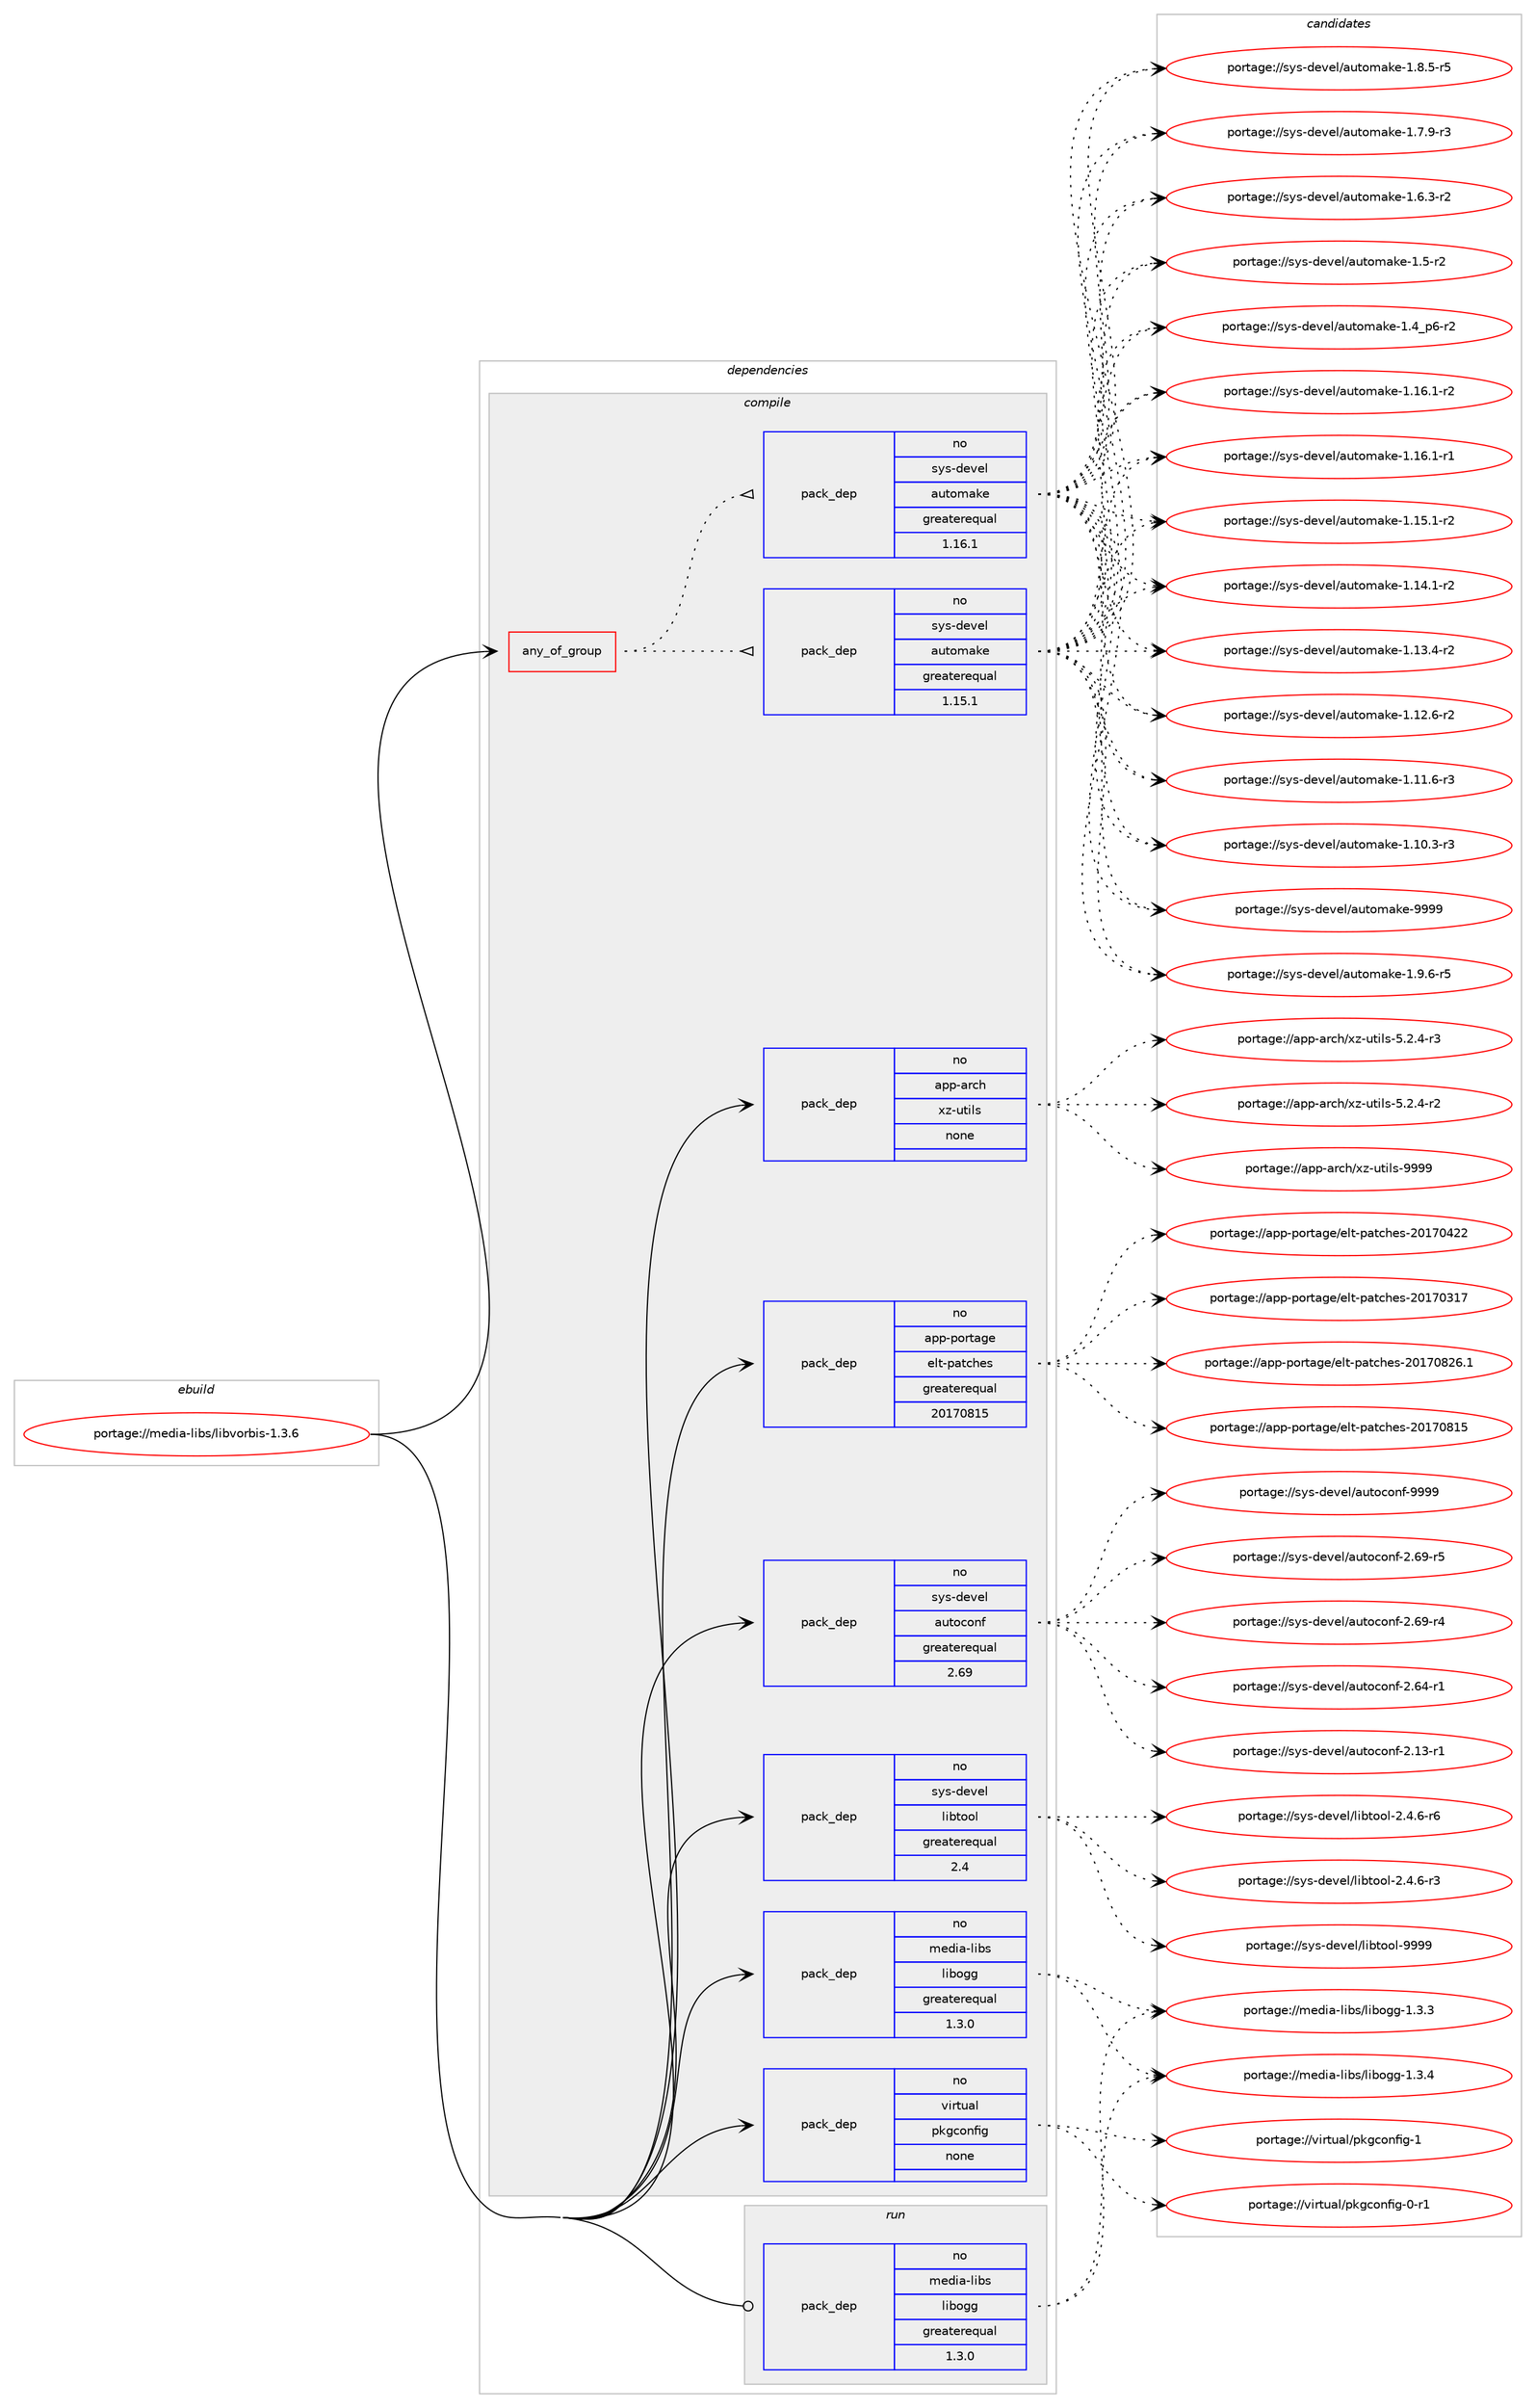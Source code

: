 digraph prolog {

# *************
# Graph options
# *************

newrank=true;
concentrate=true;
compound=true;
graph [rankdir=LR,fontname=Helvetica,fontsize=10,ranksep=1.5];#, ranksep=2.5, nodesep=0.2];
edge  [arrowhead=vee];
node  [fontname=Helvetica,fontsize=10];

# **********
# The ebuild
# **********

subgraph cluster_leftcol {
color=gray;
rank=same;
label=<<i>ebuild</i>>;
id [label="portage://media-libs/libvorbis-1.3.6", color=red, width=4, href="../media-libs/libvorbis-1.3.6.svg"];
}

# ****************
# The dependencies
# ****************

subgraph cluster_midcol {
color=gray;
label=<<i>dependencies</i>>;
subgraph cluster_compile {
fillcolor="#eeeeee";
style=filled;
label=<<i>compile</i>>;
subgraph any3086 {
dependency209688 [label=<<TABLE BORDER="0" CELLBORDER="1" CELLSPACING="0" CELLPADDING="4"><TR><TD CELLPADDING="10">any_of_group</TD></TR></TABLE>>, shape=none, color=red];subgraph pack158629 {
dependency209689 [label=<<TABLE BORDER="0" CELLBORDER="1" CELLSPACING="0" CELLPADDING="4" WIDTH="220"><TR><TD ROWSPAN="6" CELLPADDING="30">pack_dep</TD></TR><TR><TD WIDTH="110">no</TD></TR><TR><TD>sys-devel</TD></TR><TR><TD>automake</TD></TR><TR><TD>greaterequal</TD></TR><TR><TD>1.16.1</TD></TR></TABLE>>, shape=none, color=blue];
}
dependency209688:e -> dependency209689:w [weight=20,style="dotted",arrowhead="oinv"];
subgraph pack158630 {
dependency209690 [label=<<TABLE BORDER="0" CELLBORDER="1" CELLSPACING="0" CELLPADDING="4" WIDTH="220"><TR><TD ROWSPAN="6" CELLPADDING="30">pack_dep</TD></TR><TR><TD WIDTH="110">no</TD></TR><TR><TD>sys-devel</TD></TR><TR><TD>automake</TD></TR><TR><TD>greaterequal</TD></TR><TR><TD>1.15.1</TD></TR></TABLE>>, shape=none, color=blue];
}
dependency209688:e -> dependency209690:w [weight=20,style="dotted",arrowhead="oinv"];
}
id:e -> dependency209688:w [weight=20,style="solid",arrowhead="vee"];
subgraph pack158631 {
dependency209691 [label=<<TABLE BORDER="0" CELLBORDER="1" CELLSPACING="0" CELLPADDING="4" WIDTH="220"><TR><TD ROWSPAN="6" CELLPADDING="30">pack_dep</TD></TR><TR><TD WIDTH="110">no</TD></TR><TR><TD>app-arch</TD></TR><TR><TD>xz-utils</TD></TR><TR><TD>none</TD></TR><TR><TD></TD></TR></TABLE>>, shape=none, color=blue];
}
id:e -> dependency209691:w [weight=20,style="solid",arrowhead="vee"];
subgraph pack158632 {
dependency209692 [label=<<TABLE BORDER="0" CELLBORDER="1" CELLSPACING="0" CELLPADDING="4" WIDTH="220"><TR><TD ROWSPAN="6" CELLPADDING="30">pack_dep</TD></TR><TR><TD WIDTH="110">no</TD></TR><TR><TD>app-portage</TD></TR><TR><TD>elt-patches</TD></TR><TR><TD>greaterequal</TD></TR><TR><TD>20170815</TD></TR></TABLE>>, shape=none, color=blue];
}
id:e -> dependency209692:w [weight=20,style="solid",arrowhead="vee"];
subgraph pack158633 {
dependency209693 [label=<<TABLE BORDER="0" CELLBORDER="1" CELLSPACING="0" CELLPADDING="4" WIDTH="220"><TR><TD ROWSPAN="6" CELLPADDING="30">pack_dep</TD></TR><TR><TD WIDTH="110">no</TD></TR><TR><TD>media-libs</TD></TR><TR><TD>libogg</TD></TR><TR><TD>greaterequal</TD></TR><TR><TD>1.3.0</TD></TR></TABLE>>, shape=none, color=blue];
}
id:e -> dependency209693:w [weight=20,style="solid",arrowhead="vee"];
subgraph pack158634 {
dependency209694 [label=<<TABLE BORDER="0" CELLBORDER="1" CELLSPACING="0" CELLPADDING="4" WIDTH="220"><TR><TD ROWSPAN="6" CELLPADDING="30">pack_dep</TD></TR><TR><TD WIDTH="110">no</TD></TR><TR><TD>sys-devel</TD></TR><TR><TD>autoconf</TD></TR><TR><TD>greaterequal</TD></TR><TR><TD>2.69</TD></TR></TABLE>>, shape=none, color=blue];
}
id:e -> dependency209694:w [weight=20,style="solid",arrowhead="vee"];
subgraph pack158635 {
dependency209695 [label=<<TABLE BORDER="0" CELLBORDER="1" CELLSPACING="0" CELLPADDING="4" WIDTH="220"><TR><TD ROWSPAN="6" CELLPADDING="30">pack_dep</TD></TR><TR><TD WIDTH="110">no</TD></TR><TR><TD>sys-devel</TD></TR><TR><TD>libtool</TD></TR><TR><TD>greaterequal</TD></TR><TR><TD>2.4</TD></TR></TABLE>>, shape=none, color=blue];
}
id:e -> dependency209695:w [weight=20,style="solid",arrowhead="vee"];
subgraph pack158636 {
dependency209696 [label=<<TABLE BORDER="0" CELLBORDER="1" CELLSPACING="0" CELLPADDING="4" WIDTH="220"><TR><TD ROWSPAN="6" CELLPADDING="30">pack_dep</TD></TR><TR><TD WIDTH="110">no</TD></TR><TR><TD>virtual</TD></TR><TR><TD>pkgconfig</TD></TR><TR><TD>none</TD></TR><TR><TD></TD></TR></TABLE>>, shape=none, color=blue];
}
id:e -> dependency209696:w [weight=20,style="solid",arrowhead="vee"];
}
subgraph cluster_compileandrun {
fillcolor="#eeeeee";
style=filled;
label=<<i>compile and run</i>>;
}
subgraph cluster_run {
fillcolor="#eeeeee";
style=filled;
label=<<i>run</i>>;
subgraph pack158637 {
dependency209697 [label=<<TABLE BORDER="0" CELLBORDER="1" CELLSPACING="0" CELLPADDING="4" WIDTH="220"><TR><TD ROWSPAN="6" CELLPADDING="30">pack_dep</TD></TR><TR><TD WIDTH="110">no</TD></TR><TR><TD>media-libs</TD></TR><TR><TD>libogg</TD></TR><TR><TD>greaterequal</TD></TR><TR><TD>1.3.0</TD></TR></TABLE>>, shape=none, color=blue];
}
id:e -> dependency209697:w [weight=20,style="solid",arrowhead="odot"];
}
}

# **************
# The candidates
# **************

subgraph cluster_choices {
rank=same;
color=gray;
label=<<i>candidates</i>>;

subgraph choice158629 {
color=black;
nodesep=1;
choice115121115451001011181011084797117116111109971071014557575757 [label="portage://sys-devel/automake-9999", color=red, width=4,href="../sys-devel/automake-9999.svg"];
choice115121115451001011181011084797117116111109971071014549465746544511453 [label="portage://sys-devel/automake-1.9.6-r5", color=red, width=4,href="../sys-devel/automake-1.9.6-r5.svg"];
choice115121115451001011181011084797117116111109971071014549465646534511453 [label="portage://sys-devel/automake-1.8.5-r5", color=red, width=4,href="../sys-devel/automake-1.8.5-r5.svg"];
choice115121115451001011181011084797117116111109971071014549465546574511451 [label="portage://sys-devel/automake-1.7.9-r3", color=red, width=4,href="../sys-devel/automake-1.7.9-r3.svg"];
choice115121115451001011181011084797117116111109971071014549465446514511450 [label="portage://sys-devel/automake-1.6.3-r2", color=red, width=4,href="../sys-devel/automake-1.6.3-r2.svg"];
choice11512111545100101118101108479711711611110997107101454946534511450 [label="portage://sys-devel/automake-1.5-r2", color=red, width=4,href="../sys-devel/automake-1.5-r2.svg"];
choice115121115451001011181011084797117116111109971071014549465295112544511450 [label="portage://sys-devel/automake-1.4_p6-r2", color=red, width=4,href="../sys-devel/automake-1.4_p6-r2.svg"];
choice11512111545100101118101108479711711611110997107101454946495446494511450 [label="portage://sys-devel/automake-1.16.1-r2", color=red, width=4,href="../sys-devel/automake-1.16.1-r2.svg"];
choice11512111545100101118101108479711711611110997107101454946495446494511449 [label="portage://sys-devel/automake-1.16.1-r1", color=red, width=4,href="../sys-devel/automake-1.16.1-r1.svg"];
choice11512111545100101118101108479711711611110997107101454946495346494511450 [label="portage://sys-devel/automake-1.15.1-r2", color=red, width=4,href="../sys-devel/automake-1.15.1-r2.svg"];
choice11512111545100101118101108479711711611110997107101454946495246494511450 [label="portage://sys-devel/automake-1.14.1-r2", color=red, width=4,href="../sys-devel/automake-1.14.1-r2.svg"];
choice11512111545100101118101108479711711611110997107101454946495146524511450 [label="portage://sys-devel/automake-1.13.4-r2", color=red, width=4,href="../sys-devel/automake-1.13.4-r2.svg"];
choice11512111545100101118101108479711711611110997107101454946495046544511450 [label="portage://sys-devel/automake-1.12.6-r2", color=red, width=4,href="../sys-devel/automake-1.12.6-r2.svg"];
choice11512111545100101118101108479711711611110997107101454946494946544511451 [label="portage://sys-devel/automake-1.11.6-r3", color=red, width=4,href="../sys-devel/automake-1.11.6-r3.svg"];
choice11512111545100101118101108479711711611110997107101454946494846514511451 [label="portage://sys-devel/automake-1.10.3-r3", color=red, width=4,href="../sys-devel/automake-1.10.3-r3.svg"];
dependency209689:e -> choice115121115451001011181011084797117116111109971071014557575757:w [style=dotted,weight="100"];
dependency209689:e -> choice115121115451001011181011084797117116111109971071014549465746544511453:w [style=dotted,weight="100"];
dependency209689:e -> choice115121115451001011181011084797117116111109971071014549465646534511453:w [style=dotted,weight="100"];
dependency209689:e -> choice115121115451001011181011084797117116111109971071014549465546574511451:w [style=dotted,weight="100"];
dependency209689:e -> choice115121115451001011181011084797117116111109971071014549465446514511450:w [style=dotted,weight="100"];
dependency209689:e -> choice11512111545100101118101108479711711611110997107101454946534511450:w [style=dotted,weight="100"];
dependency209689:e -> choice115121115451001011181011084797117116111109971071014549465295112544511450:w [style=dotted,weight="100"];
dependency209689:e -> choice11512111545100101118101108479711711611110997107101454946495446494511450:w [style=dotted,weight="100"];
dependency209689:e -> choice11512111545100101118101108479711711611110997107101454946495446494511449:w [style=dotted,weight="100"];
dependency209689:e -> choice11512111545100101118101108479711711611110997107101454946495346494511450:w [style=dotted,weight="100"];
dependency209689:e -> choice11512111545100101118101108479711711611110997107101454946495246494511450:w [style=dotted,weight="100"];
dependency209689:e -> choice11512111545100101118101108479711711611110997107101454946495146524511450:w [style=dotted,weight="100"];
dependency209689:e -> choice11512111545100101118101108479711711611110997107101454946495046544511450:w [style=dotted,weight="100"];
dependency209689:e -> choice11512111545100101118101108479711711611110997107101454946494946544511451:w [style=dotted,weight="100"];
dependency209689:e -> choice11512111545100101118101108479711711611110997107101454946494846514511451:w [style=dotted,weight="100"];
}
subgraph choice158630 {
color=black;
nodesep=1;
choice115121115451001011181011084797117116111109971071014557575757 [label="portage://sys-devel/automake-9999", color=red, width=4,href="../sys-devel/automake-9999.svg"];
choice115121115451001011181011084797117116111109971071014549465746544511453 [label="portage://sys-devel/automake-1.9.6-r5", color=red, width=4,href="../sys-devel/automake-1.9.6-r5.svg"];
choice115121115451001011181011084797117116111109971071014549465646534511453 [label="portage://sys-devel/automake-1.8.5-r5", color=red, width=4,href="../sys-devel/automake-1.8.5-r5.svg"];
choice115121115451001011181011084797117116111109971071014549465546574511451 [label="portage://sys-devel/automake-1.7.9-r3", color=red, width=4,href="../sys-devel/automake-1.7.9-r3.svg"];
choice115121115451001011181011084797117116111109971071014549465446514511450 [label="portage://sys-devel/automake-1.6.3-r2", color=red, width=4,href="../sys-devel/automake-1.6.3-r2.svg"];
choice11512111545100101118101108479711711611110997107101454946534511450 [label="portage://sys-devel/automake-1.5-r2", color=red, width=4,href="../sys-devel/automake-1.5-r2.svg"];
choice115121115451001011181011084797117116111109971071014549465295112544511450 [label="portage://sys-devel/automake-1.4_p6-r2", color=red, width=4,href="../sys-devel/automake-1.4_p6-r2.svg"];
choice11512111545100101118101108479711711611110997107101454946495446494511450 [label="portage://sys-devel/automake-1.16.1-r2", color=red, width=4,href="../sys-devel/automake-1.16.1-r2.svg"];
choice11512111545100101118101108479711711611110997107101454946495446494511449 [label="portage://sys-devel/automake-1.16.1-r1", color=red, width=4,href="../sys-devel/automake-1.16.1-r1.svg"];
choice11512111545100101118101108479711711611110997107101454946495346494511450 [label="portage://sys-devel/automake-1.15.1-r2", color=red, width=4,href="../sys-devel/automake-1.15.1-r2.svg"];
choice11512111545100101118101108479711711611110997107101454946495246494511450 [label="portage://sys-devel/automake-1.14.1-r2", color=red, width=4,href="../sys-devel/automake-1.14.1-r2.svg"];
choice11512111545100101118101108479711711611110997107101454946495146524511450 [label="portage://sys-devel/automake-1.13.4-r2", color=red, width=4,href="../sys-devel/automake-1.13.4-r2.svg"];
choice11512111545100101118101108479711711611110997107101454946495046544511450 [label="portage://sys-devel/automake-1.12.6-r2", color=red, width=4,href="../sys-devel/automake-1.12.6-r2.svg"];
choice11512111545100101118101108479711711611110997107101454946494946544511451 [label="portage://sys-devel/automake-1.11.6-r3", color=red, width=4,href="../sys-devel/automake-1.11.6-r3.svg"];
choice11512111545100101118101108479711711611110997107101454946494846514511451 [label="portage://sys-devel/automake-1.10.3-r3", color=red, width=4,href="../sys-devel/automake-1.10.3-r3.svg"];
dependency209690:e -> choice115121115451001011181011084797117116111109971071014557575757:w [style=dotted,weight="100"];
dependency209690:e -> choice115121115451001011181011084797117116111109971071014549465746544511453:w [style=dotted,weight="100"];
dependency209690:e -> choice115121115451001011181011084797117116111109971071014549465646534511453:w [style=dotted,weight="100"];
dependency209690:e -> choice115121115451001011181011084797117116111109971071014549465546574511451:w [style=dotted,weight="100"];
dependency209690:e -> choice115121115451001011181011084797117116111109971071014549465446514511450:w [style=dotted,weight="100"];
dependency209690:e -> choice11512111545100101118101108479711711611110997107101454946534511450:w [style=dotted,weight="100"];
dependency209690:e -> choice115121115451001011181011084797117116111109971071014549465295112544511450:w [style=dotted,weight="100"];
dependency209690:e -> choice11512111545100101118101108479711711611110997107101454946495446494511450:w [style=dotted,weight="100"];
dependency209690:e -> choice11512111545100101118101108479711711611110997107101454946495446494511449:w [style=dotted,weight="100"];
dependency209690:e -> choice11512111545100101118101108479711711611110997107101454946495346494511450:w [style=dotted,weight="100"];
dependency209690:e -> choice11512111545100101118101108479711711611110997107101454946495246494511450:w [style=dotted,weight="100"];
dependency209690:e -> choice11512111545100101118101108479711711611110997107101454946495146524511450:w [style=dotted,weight="100"];
dependency209690:e -> choice11512111545100101118101108479711711611110997107101454946495046544511450:w [style=dotted,weight="100"];
dependency209690:e -> choice11512111545100101118101108479711711611110997107101454946494946544511451:w [style=dotted,weight="100"];
dependency209690:e -> choice11512111545100101118101108479711711611110997107101454946494846514511451:w [style=dotted,weight="100"];
}
subgraph choice158631 {
color=black;
nodesep=1;
choice9711211245971149910447120122451171161051081154557575757 [label="portage://app-arch/xz-utils-9999", color=red, width=4,href="../app-arch/xz-utils-9999.svg"];
choice9711211245971149910447120122451171161051081154553465046524511451 [label="portage://app-arch/xz-utils-5.2.4-r3", color=red, width=4,href="../app-arch/xz-utils-5.2.4-r3.svg"];
choice9711211245971149910447120122451171161051081154553465046524511450 [label="portage://app-arch/xz-utils-5.2.4-r2", color=red, width=4,href="../app-arch/xz-utils-5.2.4-r2.svg"];
dependency209691:e -> choice9711211245971149910447120122451171161051081154557575757:w [style=dotted,weight="100"];
dependency209691:e -> choice9711211245971149910447120122451171161051081154553465046524511451:w [style=dotted,weight="100"];
dependency209691:e -> choice9711211245971149910447120122451171161051081154553465046524511450:w [style=dotted,weight="100"];
}
subgraph choice158632 {
color=black;
nodesep=1;
choice971121124511211111411697103101471011081164511297116991041011154550484955485650544649 [label="portage://app-portage/elt-patches-20170826.1", color=red, width=4,href="../app-portage/elt-patches-20170826.1.svg"];
choice97112112451121111141169710310147101108116451129711699104101115455048495548564953 [label="portage://app-portage/elt-patches-20170815", color=red, width=4,href="../app-portage/elt-patches-20170815.svg"];
choice97112112451121111141169710310147101108116451129711699104101115455048495548525050 [label="portage://app-portage/elt-patches-20170422", color=red, width=4,href="../app-portage/elt-patches-20170422.svg"];
choice97112112451121111141169710310147101108116451129711699104101115455048495548514955 [label="portage://app-portage/elt-patches-20170317", color=red, width=4,href="../app-portage/elt-patches-20170317.svg"];
dependency209692:e -> choice971121124511211111411697103101471011081164511297116991041011154550484955485650544649:w [style=dotted,weight="100"];
dependency209692:e -> choice97112112451121111141169710310147101108116451129711699104101115455048495548564953:w [style=dotted,weight="100"];
dependency209692:e -> choice97112112451121111141169710310147101108116451129711699104101115455048495548525050:w [style=dotted,weight="100"];
dependency209692:e -> choice97112112451121111141169710310147101108116451129711699104101115455048495548514955:w [style=dotted,weight="100"];
}
subgraph choice158633 {
color=black;
nodesep=1;
choice1091011001059745108105981154710810598111103103454946514652 [label="portage://media-libs/libogg-1.3.4", color=red, width=4,href="../media-libs/libogg-1.3.4.svg"];
choice1091011001059745108105981154710810598111103103454946514651 [label="portage://media-libs/libogg-1.3.3", color=red, width=4,href="../media-libs/libogg-1.3.3.svg"];
dependency209693:e -> choice1091011001059745108105981154710810598111103103454946514652:w [style=dotted,weight="100"];
dependency209693:e -> choice1091011001059745108105981154710810598111103103454946514651:w [style=dotted,weight="100"];
}
subgraph choice158634 {
color=black;
nodesep=1;
choice115121115451001011181011084797117116111991111101024557575757 [label="portage://sys-devel/autoconf-9999", color=red, width=4,href="../sys-devel/autoconf-9999.svg"];
choice1151211154510010111810110847971171161119911111010245504654574511453 [label="portage://sys-devel/autoconf-2.69-r5", color=red, width=4,href="../sys-devel/autoconf-2.69-r5.svg"];
choice1151211154510010111810110847971171161119911111010245504654574511452 [label="portage://sys-devel/autoconf-2.69-r4", color=red, width=4,href="../sys-devel/autoconf-2.69-r4.svg"];
choice1151211154510010111810110847971171161119911111010245504654524511449 [label="portage://sys-devel/autoconf-2.64-r1", color=red, width=4,href="../sys-devel/autoconf-2.64-r1.svg"];
choice1151211154510010111810110847971171161119911111010245504649514511449 [label="portage://sys-devel/autoconf-2.13-r1", color=red, width=4,href="../sys-devel/autoconf-2.13-r1.svg"];
dependency209694:e -> choice115121115451001011181011084797117116111991111101024557575757:w [style=dotted,weight="100"];
dependency209694:e -> choice1151211154510010111810110847971171161119911111010245504654574511453:w [style=dotted,weight="100"];
dependency209694:e -> choice1151211154510010111810110847971171161119911111010245504654574511452:w [style=dotted,weight="100"];
dependency209694:e -> choice1151211154510010111810110847971171161119911111010245504654524511449:w [style=dotted,weight="100"];
dependency209694:e -> choice1151211154510010111810110847971171161119911111010245504649514511449:w [style=dotted,weight="100"];
}
subgraph choice158635 {
color=black;
nodesep=1;
choice1151211154510010111810110847108105981161111111084557575757 [label="portage://sys-devel/libtool-9999", color=red, width=4,href="../sys-devel/libtool-9999.svg"];
choice1151211154510010111810110847108105981161111111084550465246544511454 [label="portage://sys-devel/libtool-2.4.6-r6", color=red, width=4,href="../sys-devel/libtool-2.4.6-r6.svg"];
choice1151211154510010111810110847108105981161111111084550465246544511451 [label="portage://sys-devel/libtool-2.4.6-r3", color=red, width=4,href="../sys-devel/libtool-2.4.6-r3.svg"];
dependency209695:e -> choice1151211154510010111810110847108105981161111111084557575757:w [style=dotted,weight="100"];
dependency209695:e -> choice1151211154510010111810110847108105981161111111084550465246544511454:w [style=dotted,weight="100"];
dependency209695:e -> choice1151211154510010111810110847108105981161111111084550465246544511451:w [style=dotted,weight="100"];
}
subgraph choice158636 {
color=black;
nodesep=1;
choice1181051141161179710847112107103991111101021051034549 [label="portage://virtual/pkgconfig-1", color=red, width=4,href="../virtual/pkgconfig-1.svg"];
choice11810511411611797108471121071039911111010210510345484511449 [label="portage://virtual/pkgconfig-0-r1", color=red, width=4,href="../virtual/pkgconfig-0-r1.svg"];
dependency209696:e -> choice1181051141161179710847112107103991111101021051034549:w [style=dotted,weight="100"];
dependency209696:e -> choice11810511411611797108471121071039911111010210510345484511449:w [style=dotted,weight="100"];
}
subgraph choice158637 {
color=black;
nodesep=1;
choice1091011001059745108105981154710810598111103103454946514652 [label="portage://media-libs/libogg-1.3.4", color=red, width=4,href="../media-libs/libogg-1.3.4.svg"];
choice1091011001059745108105981154710810598111103103454946514651 [label="portage://media-libs/libogg-1.3.3", color=red, width=4,href="../media-libs/libogg-1.3.3.svg"];
dependency209697:e -> choice1091011001059745108105981154710810598111103103454946514652:w [style=dotted,weight="100"];
dependency209697:e -> choice1091011001059745108105981154710810598111103103454946514651:w [style=dotted,weight="100"];
}
}

}
